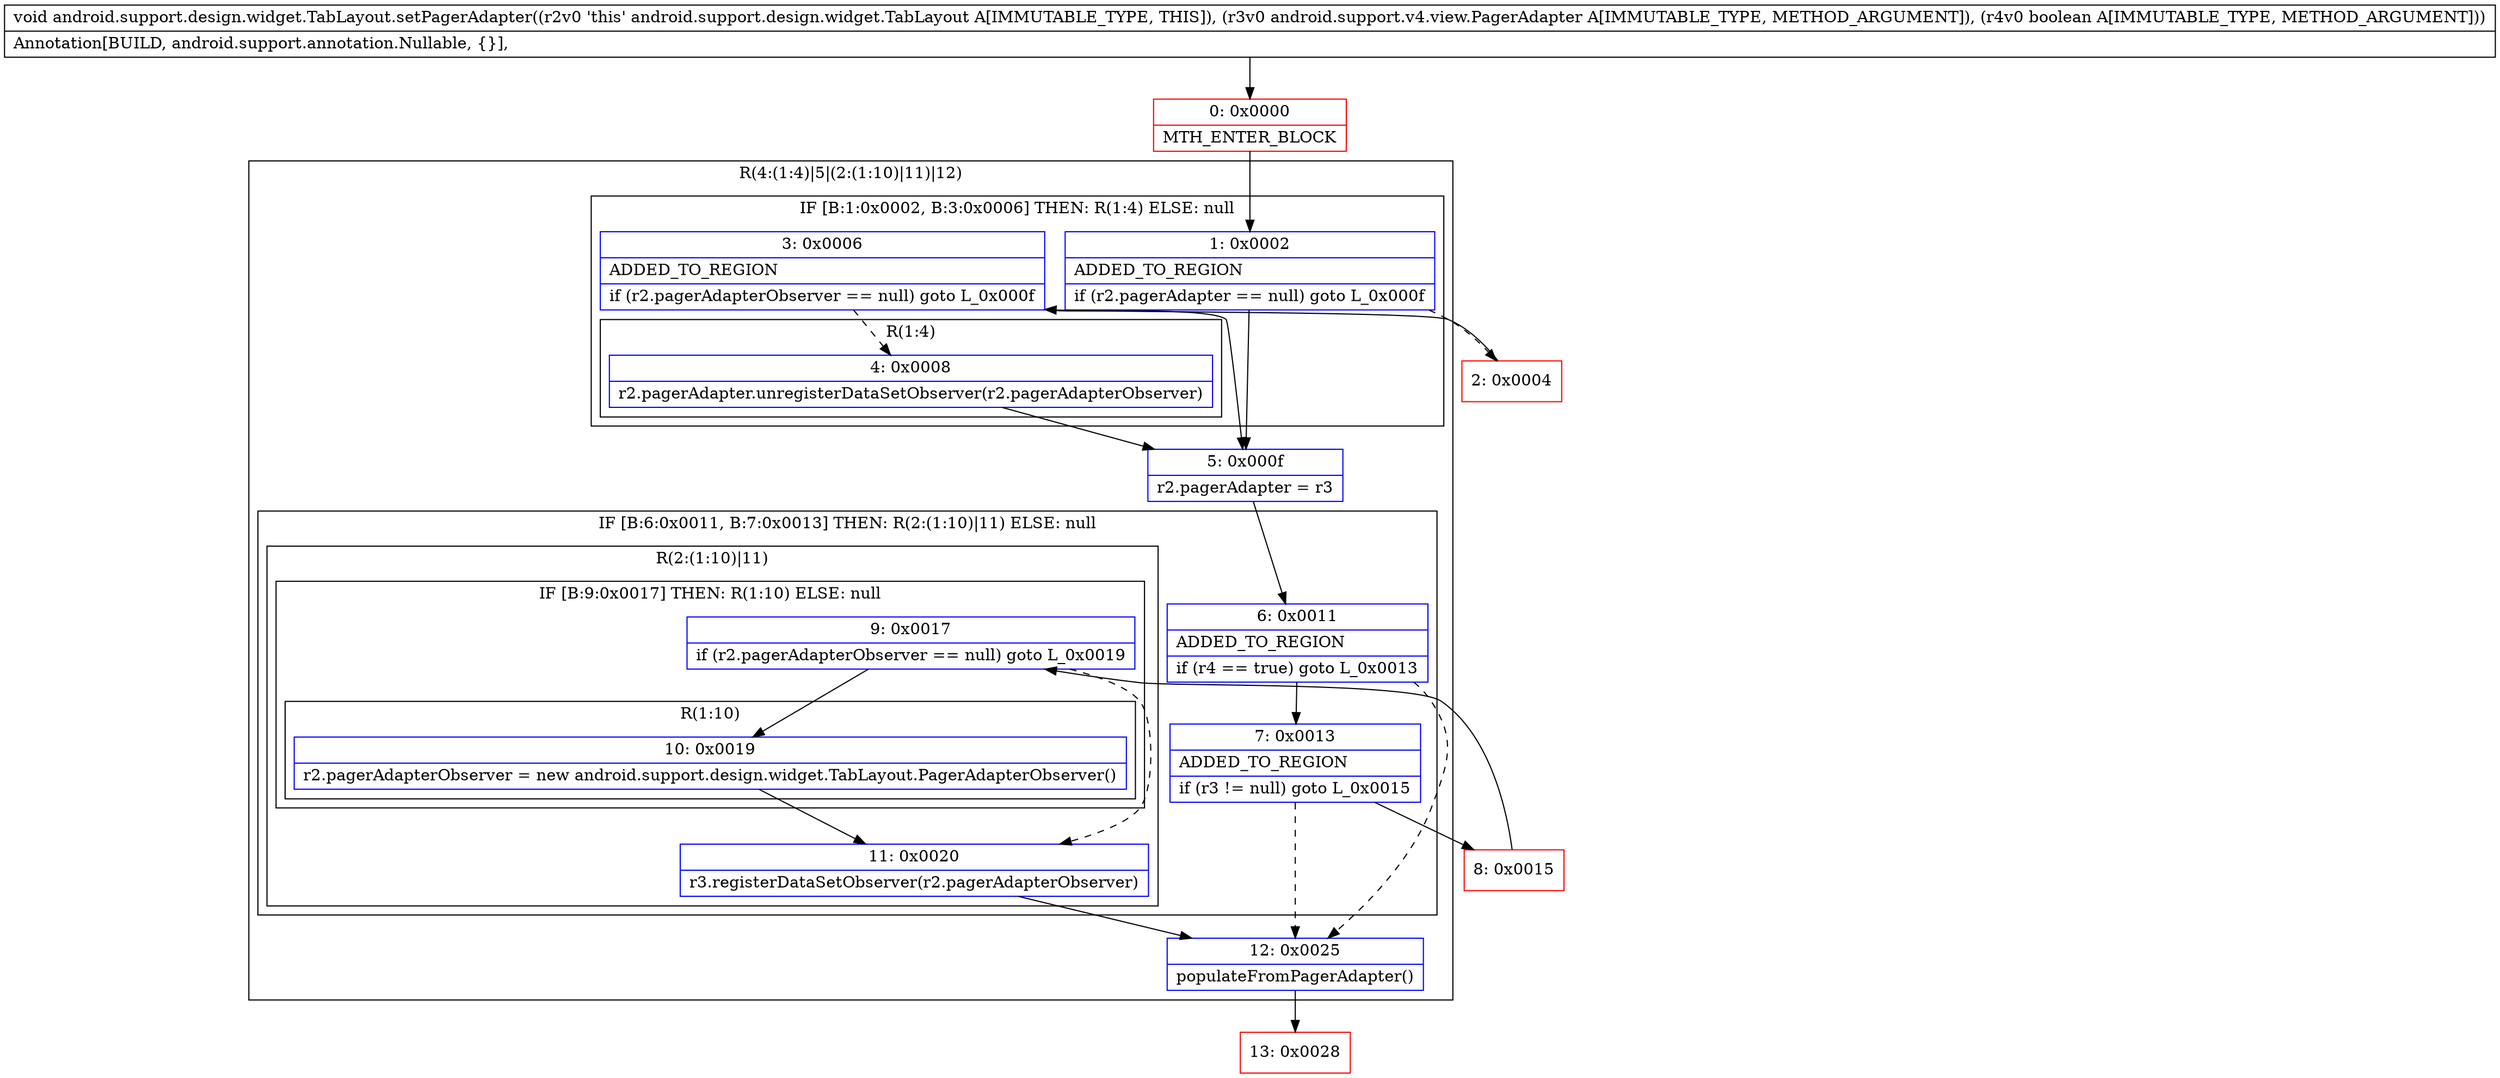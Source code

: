 digraph "CFG forandroid.support.design.widget.TabLayout.setPagerAdapter(Landroid\/support\/v4\/view\/PagerAdapter;Z)V" {
subgraph cluster_Region_1410496527 {
label = "R(4:(1:4)|5|(2:(1:10)|11)|12)";
node [shape=record,color=blue];
subgraph cluster_IfRegion_1370298624 {
label = "IF [B:1:0x0002, B:3:0x0006] THEN: R(1:4) ELSE: null";
node [shape=record,color=blue];
Node_1 [shape=record,label="{1\:\ 0x0002|ADDED_TO_REGION\l|if (r2.pagerAdapter == null) goto L_0x000f\l}"];
Node_3 [shape=record,label="{3\:\ 0x0006|ADDED_TO_REGION\l|if (r2.pagerAdapterObserver == null) goto L_0x000f\l}"];
subgraph cluster_Region_1480266520 {
label = "R(1:4)";
node [shape=record,color=blue];
Node_4 [shape=record,label="{4\:\ 0x0008|r2.pagerAdapter.unregisterDataSetObserver(r2.pagerAdapterObserver)\l}"];
}
}
Node_5 [shape=record,label="{5\:\ 0x000f|r2.pagerAdapter = r3\l}"];
subgraph cluster_IfRegion_1325841802 {
label = "IF [B:6:0x0011, B:7:0x0013] THEN: R(2:(1:10)|11) ELSE: null";
node [shape=record,color=blue];
Node_6 [shape=record,label="{6\:\ 0x0011|ADDED_TO_REGION\l|if (r4 == true) goto L_0x0013\l}"];
Node_7 [shape=record,label="{7\:\ 0x0013|ADDED_TO_REGION\l|if (r3 != null) goto L_0x0015\l}"];
subgraph cluster_Region_143877733 {
label = "R(2:(1:10)|11)";
node [shape=record,color=blue];
subgraph cluster_IfRegion_835656558 {
label = "IF [B:9:0x0017] THEN: R(1:10) ELSE: null";
node [shape=record,color=blue];
Node_9 [shape=record,label="{9\:\ 0x0017|if (r2.pagerAdapterObserver == null) goto L_0x0019\l}"];
subgraph cluster_Region_829189532 {
label = "R(1:10)";
node [shape=record,color=blue];
Node_10 [shape=record,label="{10\:\ 0x0019|r2.pagerAdapterObserver = new android.support.design.widget.TabLayout.PagerAdapterObserver()\l}"];
}
}
Node_11 [shape=record,label="{11\:\ 0x0020|r3.registerDataSetObserver(r2.pagerAdapterObserver)\l}"];
}
}
Node_12 [shape=record,label="{12\:\ 0x0025|populateFromPagerAdapter()\l}"];
}
Node_0 [shape=record,color=red,label="{0\:\ 0x0000|MTH_ENTER_BLOCK\l}"];
Node_2 [shape=record,color=red,label="{2\:\ 0x0004}"];
Node_8 [shape=record,color=red,label="{8\:\ 0x0015}"];
Node_13 [shape=record,color=red,label="{13\:\ 0x0028}"];
MethodNode[shape=record,label="{void android.support.design.widget.TabLayout.setPagerAdapter((r2v0 'this' android.support.design.widget.TabLayout A[IMMUTABLE_TYPE, THIS]), (r3v0 android.support.v4.view.PagerAdapter A[IMMUTABLE_TYPE, METHOD_ARGUMENT]), (r4v0 boolean A[IMMUTABLE_TYPE, METHOD_ARGUMENT]))  | Annotation[BUILD, android.support.annotation.Nullable, \{\}], \l}"];
MethodNode -> Node_0;
Node_1 -> Node_2[style=dashed];
Node_1 -> Node_5;
Node_3 -> Node_4[style=dashed];
Node_3 -> Node_5;
Node_4 -> Node_5;
Node_5 -> Node_6;
Node_6 -> Node_7;
Node_6 -> Node_12[style=dashed];
Node_7 -> Node_8;
Node_7 -> Node_12[style=dashed];
Node_9 -> Node_10;
Node_9 -> Node_11[style=dashed];
Node_10 -> Node_11;
Node_11 -> Node_12;
Node_12 -> Node_13;
Node_0 -> Node_1;
Node_2 -> Node_3;
Node_8 -> Node_9;
}

